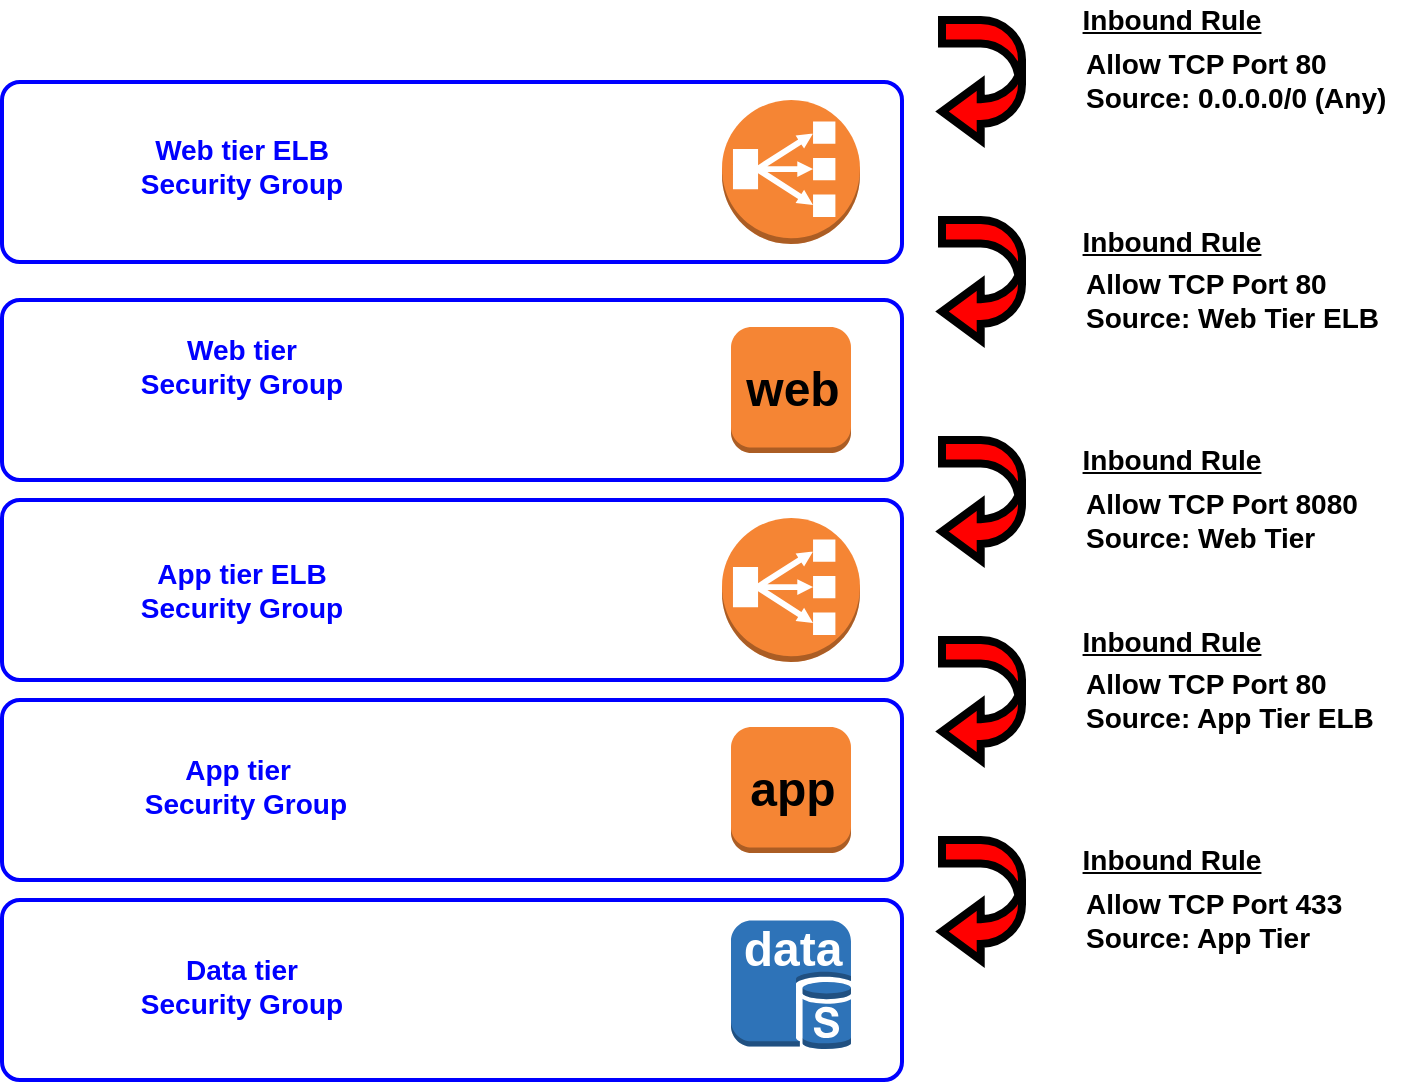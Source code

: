 <mxfile version="13.10.4" type="device"><diagram id="P1FDPnTHZX-TBP7tlEWh" name="Page-1"><mxGraphModel dx="1422" dy="794" grid="0" gridSize="10" guides="1" tooltips="1" connect="1" arrows="1" fold="1" page="1" pageScale="1" pageWidth="827" pageHeight="1169" background="#ffffff" math="0" shadow="0"><root><mxCell id="0"/><mxCell id="1" parent="0"/><mxCell id="01YoPKHPrqBKSd83Iyhm-1" value="" style="rounded=1;arcSize=10;fillColor=none;gradientColor=none;strokeWidth=2;glass=0;sketch=0;strokeColor=#0000FF;" parent="1" vertex="1"><mxGeometry x="10" y="71" width="450" height="90" as="geometry"/></mxCell><mxCell id="01YoPKHPrqBKSd83Iyhm-2" value="" style="rounded=1;arcSize=10;fillColor=none;gradientColor=none;strokeWidth=2;glass=0;sketch=0;strokeColor=#0000FF;" parent="1" vertex="1"><mxGeometry x="10" y="180" width="450" height="90" as="geometry"/></mxCell><mxCell id="01YoPKHPrqBKSd83Iyhm-3" value="" style="rounded=1;arcSize=10;fillColor=none;gradientColor=none;strokeWidth=2;glass=0;sketch=0;strokeColor=#0000FF;" parent="1" vertex="1"><mxGeometry x="10" y="280" width="450" height="90" as="geometry"/></mxCell><mxCell id="01YoPKHPrqBKSd83Iyhm-4" value="" style="rounded=1;arcSize=10;fillColor=none;gradientColor=none;strokeWidth=2;glass=0;sketch=0;strokeColor=#0000FF;" parent="1" vertex="1"><mxGeometry x="10" y="380" width="450" height="90" as="geometry"/></mxCell><mxCell id="01YoPKHPrqBKSd83Iyhm-5" value="" style="rounded=1;arcSize=10;fillColor=none;gradientColor=none;strokeWidth=2;glass=0;sketch=0;strokeColor=#0000FF;" parent="1" vertex="1"><mxGeometry x="10" y="480" width="450" height="90" as="geometry"/></mxCell><mxCell id="01YoPKHPrqBKSd83Iyhm-7" value="" style="outlineConnect=0;dashed=0;verticalLabelPosition=bottom;verticalAlign=top;align=center;html=1;shape=mxgraph.aws3.classic_load_balancer;fillColor=#F58534;gradientColor=none;rounded=1;glass=0;sketch=0;strokeColor=#FF0000;" parent="1" vertex="1"><mxGeometry x="370" y="80" width="69" height="72" as="geometry"/></mxCell><mxCell id="01YoPKHPrqBKSd83Iyhm-8" value="" style="outlineConnect=0;dashed=0;verticalLabelPosition=bottom;verticalAlign=top;align=center;html=1;shape=mxgraph.aws3.classic_load_balancer;fillColor=#F58534;gradientColor=none;rounded=1;glass=0;sketch=0;strokeColor=#FF0000;" parent="1" vertex="1"><mxGeometry x="370" y="289" width="69" height="72" as="geometry"/></mxCell><mxCell id="01YoPKHPrqBKSd83Iyhm-9" value="" style="outlineConnect=0;dashed=0;verticalLabelPosition=bottom;verticalAlign=top;align=center;html=1;shape=mxgraph.aws3.instance;fillColor=#F58534;gradientColor=none;rounded=1;glass=0;sketch=0;strokeColor=#FF0000;" parent="1" vertex="1"><mxGeometry x="374.5" y="193.5" width="60" height="63" as="geometry"/></mxCell><mxCell id="01YoPKHPrqBKSd83Iyhm-10" value="" style="outlineConnect=0;dashed=0;verticalLabelPosition=bottom;verticalAlign=top;align=center;html=1;shape=mxgraph.aws3.instance;fillColor=#F58534;gradientColor=none;rounded=1;glass=0;sketch=0;strokeColor=#FF0000;" parent="1" vertex="1"><mxGeometry x="374.5" y="393.5" width="60" height="63" as="geometry"/></mxCell><mxCell id="01YoPKHPrqBKSd83Iyhm-11" value="" style="outlineConnect=0;dashed=0;verticalLabelPosition=bottom;verticalAlign=top;align=center;html=1;shape=mxgraph.aws3.sql_slave;fillColor=#2E73B8;gradientColor=none;rounded=1;glass=0;sketch=0;strokeColor=#FF0000;" parent="1" vertex="1"><mxGeometry x="374.5" y="490.25" width="60" height="64.5" as="geometry"/></mxCell><mxCell id="01YoPKHPrqBKSd83Iyhm-12" value="web" style="text;strokeColor=none;fillColor=none;html=1;fontSize=24;fontStyle=1;verticalAlign=middle;align=center;rounded=1;glass=0;sketch=0;" parent="1" vertex="1"><mxGeometry x="374.5" y="210" width="60" height="30" as="geometry"/></mxCell><mxCell id="01YoPKHPrqBKSd83Iyhm-13" value="app" style="text;strokeColor=none;fillColor=none;html=1;fontSize=24;fontStyle=1;verticalAlign=middle;align=center;rounded=1;glass=0;sketch=0;" parent="1" vertex="1"><mxGeometry x="374.5" y="410" width="60" height="30" as="geometry"/></mxCell><mxCell id="01YoPKHPrqBKSd83Iyhm-14" value="&lt;font color=&quot;#ffffff&quot;&gt;data&lt;/font&gt;" style="text;strokeColor=none;fillColor=none;html=1;fontSize=24;fontStyle=1;verticalAlign=middle;align=center;rounded=1;glass=0;sketch=0;" parent="1" vertex="1"><mxGeometry x="374.5" y="490.25" width="60" height="30" as="geometry"/></mxCell><mxCell id="01YoPKHPrqBKSd83Iyhm-18" value="" style="shape=mxgraph.arrows.u_turn_left_arrow;html=1;verticalLabelPosition=bottom;verticalAlign=top;strokeWidth=4;rounded=1;glass=0;sketch=0;perimeterSpacing=21;fillColor=#FF0000;fillOpacity=100;" parent="1" vertex="1"><mxGeometry x="480" y="40" width="40" height="60" as="geometry"/></mxCell><mxCell id="01YoPKHPrqBKSd83Iyhm-25" value="" style="shape=mxgraph.arrows.u_turn_left_arrow;html=1;verticalLabelPosition=bottom;verticalAlign=top;strokeWidth=4;rounded=1;glass=0;sketch=0;perimeterSpacing=21;fillColor=#FF0000;fillOpacity=100;" parent="1" vertex="1"><mxGeometry x="480" y="140" width="40" height="60" as="geometry"/></mxCell><mxCell id="01YoPKHPrqBKSd83Iyhm-26" value="" style="shape=mxgraph.arrows.u_turn_left_arrow;html=1;verticalLabelPosition=bottom;verticalAlign=top;strokeWidth=4;rounded=1;glass=0;sketch=0;perimeterSpacing=21;fillColor=#FF0000;fillOpacity=100;" parent="1" vertex="1"><mxGeometry x="480" y="250" width="40" height="60" as="geometry"/></mxCell><mxCell id="01YoPKHPrqBKSd83Iyhm-27" value="" style="shape=mxgraph.arrows.u_turn_left_arrow;html=1;verticalLabelPosition=bottom;verticalAlign=top;strokeWidth=4;rounded=1;glass=0;sketch=0;perimeterSpacing=21;fillColor=#FF0000;fillOpacity=100;" parent="1" vertex="1"><mxGeometry x="480" y="350" width="40" height="60" as="geometry"/></mxCell><mxCell id="01YoPKHPrqBKSd83Iyhm-28" value="" style="shape=mxgraph.arrows.u_turn_left_arrow;html=1;verticalLabelPosition=bottom;verticalAlign=top;strokeWidth=4;rounded=1;glass=0;sketch=0;perimeterSpacing=21;fillColor=#FF0000;fillOpacity=100;" parent="1" vertex="1"><mxGeometry x="480" y="450" width="40" height="60" as="geometry"/></mxCell><mxCell id="01YoPKHPrqBKSd83Iyhm-30" value="&lt;b&gt;&lt;font color=&quot;#0000ff&quot; style=&quot;font-size: 14px&quot;&gt;Web tier ELB Security Group&lt;/font&gt;&lt;/b&gt;" style="text;html=1;strokeColor=none;fillColor=none;align=center;verticalAlign=middle;whiteSpace=wrap;rounded=0;glass=0;sketch=0;" parent="1" vertex="1"><mxGeometry x="60" y="100" width="140" height="25" as="geometry"/></mxCell><mxCell id="01YoPKHPrqBKSd83Iyhm-31" style="edgeStyle=orthogonalEdgeStyle;rounded=0;orthogonalLoop=1;jettySize=auto;html=1;exitX=0.5;exitY=1;exitDx=0;exitDy=0;" parent="1" source="01YoPKHPrqBKSd83Iyhm-30" target="01YoPKHPrqBKSd83Iyhm-30" edge="1"><mxGeometry relative="1" as="geometry"/></mxCell><mxCell id="01YoPKHPrqBKSd83Iyhm-32" value="&lt;b&gt;&lt;font color=&quot;#0000ff&quot; style=&quot;font-size: 14px&quot;&gt;Web tier &lt;br&gt;Security Group&lt;/font&gt;&lt;/b&gt;" style="text;html=1;strokeColor=none;fillColor=none;align=center;verticalAlign=middle;whiteSpace=wrap;rounded=0;glass=0;sketch=0;" parent="1" vertex="1"><mxGeometry x="60" y="200" width="140" height="25" as="geometry"/></mxCell><mxCell id="01YoPKHPrqBKSd83Iyhm-33" value="&lt;b&gt;&lt;font color=&quot;#0000ff&quot; style=&quot;font-size: 14px&quot;&gt;App tier ELB Security Group&lt;/font&gt;&lt;/b&gt;" style="text;html=1;strokeColor=none;fillColor=none;align=center;verticalAlign=middle;whiteSpace=wrap;rounded=0;glass=0;sketch=0;" parent="1" vertex="1"><mxGeometry x="60" y="312.5" width="140" height="25" as="geometry"/></mxCell><mxCell id="01YoPKHPrqBKSd83Iyhm-34" value="&lt;b&gt;&lt;font color=&quot;#0000ff&quot; style=&quot;font-size: 14px&quot;&gt;App tier&amp;nbsp;&lt;br&gt;&amp;nbsp;Security Group&lt;/font&gt;&lt;/b&gt;" style="text;html=1;strokeColor=none;fillColor=none;align=center;verticalAlign=middle;whiteSpace=wrap;rounded=0;glass=0;sketch=0;" parent="1" vertex="1"><mxGeometry x="60" y="410" width="140" height="25" as="geometry"/></mxCell><mxCell id="01YoPKHPrqBKSd83Iyhm-35" value="&lt;b&gt;&lt;font color=&quot;#0000ff&quot; style=&quot;font-size: 14px&quot;&gt;Data tier &lt;br&gt;Security Group&lt;/font&gt;&lt;/b&gt;" style="text;html=1;strokeColor=none;fillColor=none;align=center;verticalAlign=middle;whiteSpace=wrap;rounded=0;glass=0;sketch=0;" parent="1" vertex="1"><mxGeometry x="60" y="510" width="140" height="25" as="geometry"/></mxCell><mxCell id="01YoPKHPrqBKSd83Iyhm-36" style="edgeStyle=orthogonalEdgeStyle;rounded=0;orthogonalLoop=1;jettySize=auto;html=1;exitX=0.5;exitY=1;exitDx=0;exitDy=0;" parent="1" source="01YoPKHPrqBKSd83Iyhm-30" target="01YoPKHPrqBKSd83Iyhm-30" edge="1"><mxGeometry relative="1" as="geometry"/></mxCell><mxCell id="01YoPKHPrqBKSd83Iyhm-37" value="&lt;b&gt;&lt;u&gt;&lt;font style=&quot;font-size: 14px&quot;&gt;Inbound Rule&lt;/font&gt;&lt;/u&gt;&lt;/b&gt;" style="text;html=1;strokeColor=none;fillColor=none;align=center;verticalAlign=middle;whiteSpace=wrap;rounded=0;glass=0;sketch=0;" parent="1" vertex="1"><mxGeometry x="540" y="30" width="110" height="20" as="geometry"/></mxCell><mxCell id="01YoPKHPrqBKSd83Iyhm-38" value="&lt;b style=&quot;font-size: 14px&quot;&gt;&lt;font style=&quot;font-size: 14px&quot;&gt;Allow TCP Port 80&lt;br&gt;&lt;/font&gt;&lt;/b&gt;&lt;div style=&quot;font-size: 14px&quot;&gt;&lt;b&gt;&lt;font style=&quot;font-size: 14px&quot;&gt;Source: 0.0.0.0/0 (Any)&lt;/font&gt;&lt;/b&gt;&lt;/div&gt;" style="text;html=1;strokeColor=none;fillColor=none;align=left;verticalAlign=middle;whiteSpace=wrap;rounded=0;glass=0;sketch=0;" parent="1" vertex="1"><mxGeometry x="550" y="60" width="170" height="20" as="geometry"/></mxCell><mxCell id="01YoPKHPrqBKSd83Iyhm-39" value="&lt;b&gt;&lt;u&gt;&lt;font style=&quot;font-size: 14px&quot;&gt;Inbound Rule&lt;/font&gt;&lt;/u&gt;&lt;/b&gt;" style="text;html=1;strokeColor=none;fillColor=none;align=center;verticalAlign=middle;whiteSpace=wrap;rounded=0;glass=0;sketch=0;" parent="1" vertex="1"><mxGeometry x="540" y="141" width="110" height="20" as="geometry"/></mxCell><mxCell id="01YoPKHPrqBKSd83Iyhm-40" value="&lt;b&gt;&lt;u&gt;&lt;font style=&quot;font-size: 14px&quot;&gt;Inbound Rule&lt;/font&gt;&lt;/u&gt;&lt;/b&gt;" style="text;html=1;strokeColor=none;fillColor=none;align=center;verticalAlign=middle;whiteSpace=wrap;rounded=0;glass=0;sketch=0;" parent="1" vertex="1"><mxGeometry x="540" y="250" width="110" height="20" as="geometry"/></mxCell><mxCell id="01YoPKHPrqBKSd83Iyhm-41" value="&lt;b&gt;&lt;u&gt;&lt;font style=&quot;font-size: 14px&quot;&gt;Inbound Rule&lt;/font&gt;&lt;/u&gt;&lt;/b&gt;" style="text;html=1;strokeColor=none;fillColor=none;align=center;verticalAlign=middle;whiteSpace=wrap;rounded=0;glass=0;sketch=0;" parent="1" vertex="1"><mxGeometry x="540" y="341" width="110" height="20" as="geometry"/></mxCell><mxCell id="01YoPKHPrqBKSd83Iyhm-42" value="&lt;b&gt;&lt;u&gt;&lt;font style=&quot;font-size: 14px&quot;&gt;Inbound Rule&lt;/font&gt;&lt;/u&gt;&lt;/b&gt;" style="text;html=1;strokeColor=none;fillColor=none;align=center;verticalAlign=middle;whiteSpace=wrap;rounded=0;glass=0;sketch=0;" parent="1" vertex="1"><mxGeometry x="540" y="450" width="110" height="20" as="geometry"/></mxCell><mxCell id="01YoPKHPrqBKSd83Iyhm-43" value="&lt;b style=&quot;font-size: 14px&quot;&gt;&lt;font style=&quot;font-size: 14px&quot;&gt;Allow TCP Port 80&lt;br&gt;&lt;/font&gt;&lt;/b&gt;&lt;div style=&quot;font-size: 14px&quot;&gt;&lt;b&gt;&lt;font style=&quot;font-size: 14px&quot;&gt;Source: Web Tier ELB&lt;/font&gt;&lt;/b&gt;&lt;/div&gt;" style="text;html=1;strokeColor=none;fillColor=none;align=left;verticalAlign=middle;whiteSpace=wrap;rounded=0;glass=0;sketch=0;" parent="1" vertex="1"><mxGeometry x="550" y="170" width="170" height="20" as="geometry"/></mxCell><mxCell id="01YoPKHPrqBKSd83Iyhm-44" value="&lt;b style=&quot;font-size: 14px&quot;&gt;&lt;font style=&quot;font-size: 14px&quot;&gt;Allow TCP Port 8080&lt;br&gt;&lt;/font&gt;&lt;/b&gt;&lt;div style=&quot;font-size: 14px&quot;&gt;&lt;b&gt;&lt;font style=&quot;font-size: 14px&quot;&gt;Source: Web Tier&lt;/font&gt;&lt;/b&gt;&lt;/div&gt;" style="text;html=1;strokeColor=none;fillColor=none;align=left;verticalAlign=middle;whiteSpace=wrap;rounded=0;glass=0;sketch=0;" parent="1" vertex="1"><mxGeometry x="550" y="280" width="170" height="20" as="geometry"/></mxCell><mxCell id="01YoPKHPrqBKSd83Iyhm-45" value="&lt;b style=&quot;font-size: 14px&quot;&gt;&lt;font style=&quot;font-size: 14px&quot;&gt;Allow TCP Port 80&lt;br&gt;&lt;/font&gt;&lt;/b&gt;&lt;div style=&quot;font-size: 14px&quot;&gt;&lt;b&gt;&lt;font style=&quot;font-size: 14px&quot;&gt;Source: App Tier ELB&lt;/font&gt;&lt;/b&gt;&lt;/div&gt;" style="text;html=1;strokeColor=none;fillColor=none;align=left;verticalAlign=middle;whiteSpace=wrap;rounded=0;glass=0;sketch=0;" parent="1" vertex="1"><mxGeometry x="550" y="370" width="170" height="20" as="geometry"/></mxCell><mxCell id="01YoPKHPrqBKSd83Iyhm-46" value="&lt;b style=&quot;font-size: 14px&quot;&gt;&lt;font style=&quot;font-size: 14px&quot;&gt;Allow TCP Port 433&lt;br&gt;&lt;/font&gt;&lt;/b&gt;&lt;div style=&quot;font-size: 14px&quot;&gt;&lt;b&gt;&lt;font style=&quot;font-size: 14px&quot;&gt;Source: App Tier&lt;/font&gt;&lt;/b&gt;&lt;/div&gt;" style="text;html=1;strokeColor=none;fillColor=none;align=left;verticalAlign=middle;whiteSpace=wrap;rounded=0;glass=0;sketch=0;" parent="1" vertex="1"><mxGeometry x="550" y="480" width="170" height="20" as="geometry"/></mxCell></root></mxGraphModel></diagram></mxfile>